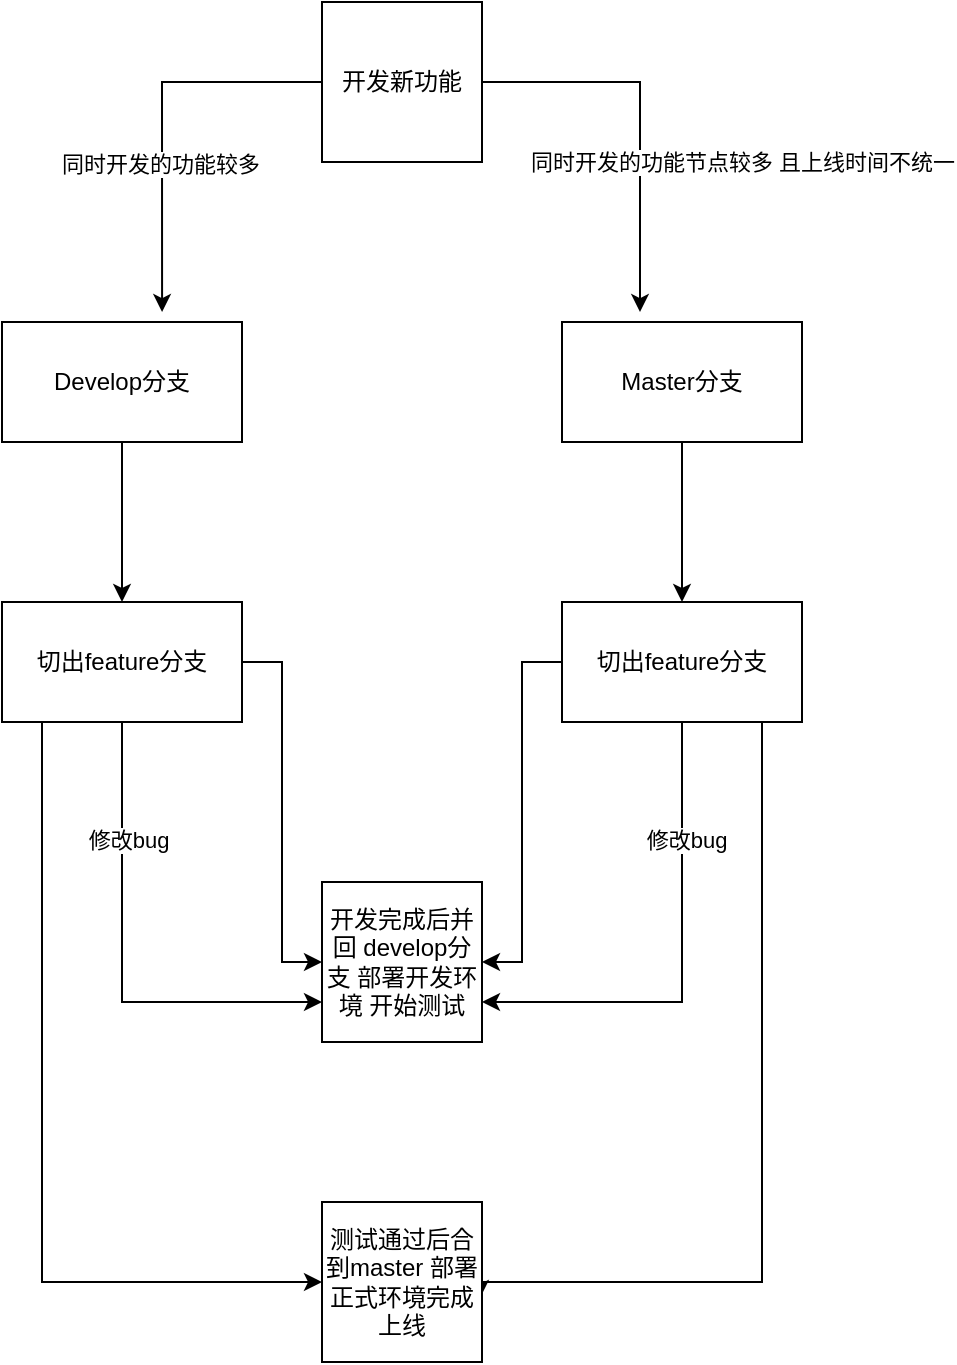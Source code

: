 <mxfile version="13.2.1" type="device" pages="2"><diagram id="cnke-mgNYCSfLbJbG7eN" name="开发新功能"><mxGraphModel dx="946" dy="551" grid="1" gridSize="10" guides="1" tooltips="1" connect="1" arrows="1" fold="1" page="1" pageScale="1" pageWidth="827" pageHeight="1169" math="0" shadow="0"><root><mxCell id="0"/><mxCell id="1" parent="0"/><mxCell id="gq0QSOxpvpKBMa-oGY1Z-18" value="" style="edgeStyle=orthogonalEdgeStyle;rounded=0;orthogonalLoop=1;jettySize=auto;html=1;" edge="1" parent="1" source="gq0QSOxpvpKBMa-oGY1Z-2" target="gq0QSOxpvpKBMa-oGY1Z-17"><mxGeometry relative="1" as="geometry"/></mxCell><mxCell id="gq0QSOxpvpKBMa-oGY1Z-2" value="Master分支" style="rounded=0;whiteSpace=wrap;html=1;" vertex="1" parent="1"><mxGeometry x="480" y="320" width="120" height="60" as="geometry"/></mxCell><mxCell id="gq0QSOxpvpKBMa-oGY1Z-21" value="" style="edgeStyle=orthogonalEdgeStyle;rounded=0;orthogonalLoop=1;jettySize=auto;html=1;entryX=1;entryY=0.5;entryDx=0;entryDy=0;" edge="1" parent="1" source="gq0QSOxpvpKBMa-oGY1Z-17" target="gq0QSOxpvpKBMa-oGY1Z-19"><mxGeometry relative="1" as="geometry"><mxPoint x="540" y="640" as="targetPoint"/></mxGeometry></mxCell><mxCell id="gq0QSOxpvpKBMa-oGY1Z-27" value="" style="edgeStyle=orthogonalEdgeStyle;rounded=0;orthogonalLoop=1;jettySize=auto;html=1;entryX=1;entryY=0.75;entryDx=0;entryDy=0;" edge="1" parent="1" source="gq0QSOxpvpKBMa-oGY1Z-17" target="gq0QSOxpvpKBMa-oGY1Z-19"><mxGeometry relative="1" as="geometry"><mxPoint x="540" y="660" as="targetPoint"/><Array as="points"><mxPoint x="540" y="660"/></Array></mxGeometry></mxCell><mxCell id="gq0QSOxpvpKBMa-oGY1Z-32" value="修改bug" style="edgeLabel;html=1;align=center;verticalAlign=middle;resizable=0;points=[];" vertex="1" connectable="0" parent="gq0QSOxpvpKBMa-oGY1Z-27"><mxGeometry x="-0.508" y="2" relative="1" as="geometry"><mxPoint as="offset"/></mxGeometry></mxCell><mxCell id="gq0QSOxpvpKBMa-oGY1Z-37" value="" style="edgeStyle=orthogonalEdgeStyle;rounded=0;orthogonalLoop=1;jettySize=auto;html=1;entryX=0.988;entryY=0.6;entryDx=0;entryDy=0;entryPerimeter=0;" edge="1" parent="1" source="gq0QSOxpvpKBMa-oGY1Z-17" target="gq0QSOxpvpKBMa-oGY1Z-34"><mxGeometry relative="1" as="geometry"><mxPoint x="680" y="490" as="targetPoint"/><Array as="points"><mxPoint x="580" y="800"/><mxPoint x="439" y="800"/></Array></mxGeometry></mxCell><mxCell id="gq0QSOxpvpKBMa-oGY1Z-17" value="切出feature分支" style="rounded=0;whiteSpace=wrap;html=1;" vertex="1" parent="1"><mxGeometry x="480" y="460" width="120" height="60" as="geometry"/></mxCell><mxCell id="gq0QSOxpvpKBMa-oGY1Z-16" value="" style="edgeStyle=orthogonalEdgeStyle;rounded=0;orthogonalLoop=1;jettySize=auto;html=1;" edge="1" parent="1" source="gq0QSOxpvpKBMa-oGY1Z-3" target="gq0QSOxpvpKBMa-oGY1Z-15"><mxGeometry relative="1" as="geometry"/></mxCell><mxCell id="gq0QSOxpvpKBMa-oGY1Z-3" value="Develop分支" style="rounded=0;whiteSpace=wrap;html=1;" vertex="1" parent="1"><mxGeometry x="200" y="320" width="120" height="60" as="geometry"/></mxCell><mxCell id="gq0QSOxpvpKBMa-oGY1Z-23" value="" style="edgeStyle=orthogonalEdgeStyle;rounded=0;orthogonalLoop=1;jettySize=auto;html=1;entryX=0;entryY=0.5;entryDx=0;entryDy=0;" edge="1" parent="1" source="gq0QSOxpvpKBMa-oGY1Z-15" target="gq0QSOxpvpKBMa-oGY1Z-19"><mxGeometry relative="1" as="geometry"><mxPoint x="260" y="600" as="targetPoint"/></mxGeometry></mxCell><mxCell id="gq0QSOxpvpKBMa-oGY1Z-31" value="" style="edgeStyle=orthogonalEdgeStyle;rounded=0;orthogonalLoop=1;jettySize=auto;html=1;entryX=0;entryY=0.75;entryDx=0;entryDy=0;" edge="1" parent="1" source="gq0QSOxpvpKBMa-oGY1Z-15" target="gq0QSOxpvpKBMa-oGY1Z-19"><mxGeometry relative="1" as="geometry"><mxPoint x="260" y="600" as="targetPoint"/><Array as="points"><mxPoint x="260" y="660"/></Array></mxGeometry></mxCell><mxCell id="gq0QSOxpvpKBMa-oGY1Z-33" value="修改bug" style="edgeLabel;html=1;align=center;verticalAlign=middle;resizable=0;points=[];" vertex="1" connectable="0" parent="gq0QSOxpvpKBMa-oGY1Z-31"><mxGeometry x="-0.508" y="3" relative="1" as="geometry"><mxPoint as="offset"/></mxGeometry></mxCell><mxCell id="gq0QSOxpvpKBMa-oGY1Z-39" value="" style="edgeStyle=orthogonalEdgeStyle;rounded=0;orthogonalLoop=1;jettySize=auto;html=1;entryX=0;entryY=0.5;entryDx=0;entryDy=0;" edge="1" parent="1" source="gq0QSOxpvpKBMa-oGY1Z-15" target="gq0QSOxpvpKBMa-oGY1Z-34"><mxGeometry relative="1" as="geometry"><mxPoint x="130" y="500" as="targetPoint"/><Array as="points"><mxPoint x="220" y="800"/></Array></mxGeometry></mxCell><mxCell id="gq0QSOxpvpKBMa-oGY1Z-15" value="切出feature分支" style="rounded=0;whiteSpace=wrap;html=1;" vertex="1" parent="1"><mxGeometry x="200" y="460" width="120" height="60" as="geometry"/></mxCell><mxCell id="gq0QSOxpvpKBMa-oGY1Z-10" value="" style="edgeStyle=orthogonalEdgeStyle;rounded=0;orthogonalLoop=1;jettySize=auto;html=1;entryX=0.325;entryY=-0.083;entryDx=0;entryDy=0;entryPerimeter=0;" edge="1" parent="1" source="gq0QSOxpvpKBMa-oGY1Z-4" target="gq0QSOxpvpKBMa-oGY1Z-2"><mxGeometry relative="1" as="geometry"><mxPoint x="520" y="200" as="targetPoint"/></mxGeometry></mxCell><mxCell id="gq0QSOxpvpKBMa-oGY1Z-13" value="同时开发的功能节点较多 且上线时间不统一" style="edgeLabel;html=1;align=center;verticalAlign=middle;resizable=0;points=[];" vertex="1" connectable="0" parent="gq0QSOxpvpKBMa-oGY1Z-10"><mxGeometry x="-0.186" y="-40" relative="1" as="geometry"><mxPoint x="91" y="40" as="offset"/></mxGeometry></mxCell><mxCell id="gq0QSOxpvpKBMa-oGY1Z-12" value="" style="edgeStyle=orthogonalEdgeStyle;rounded=0;orthogonalLoop=1;jettySize=auto;html=1;entryX=0.667;entryY=-0.083;entryDx=0;entryDy=0;entryPerimeter=0;" edge="1" parent="1" source="gq0QSOxpvpKBMa-oGY1Z-4" target="gq0QSOxpvpKBMa-oGY1Z-3"><mxGeometry relative="1" as="geometry"><mxPoint x="280" y="200" as="targetPoint"/></mxGeometry></mxCell><mxCell id="gq0QSOxpvpKBMa-oGY1Z-14" value="同时开发的功能较多" style="edgeLabel;html=1;align=center;verticalAlign=middle;resizable=0;points=[];" vertex="1" connectable="0" parent="gq0QSOxpvpKBMa-oGY1Z-12"><mxGeometry x="-0.18" y="41" relative="1" as="geometry"><mxPoint x="-42" y="41" as="offset"/></mxGeometry></mxCell><mxCell id="gq0QSOxpvpKBMa-oGY1Z-4" value="开发新功能" style="whiteSpace=wrap;html=1;aspect=fixed;" vertex="1" parent="1"><mxGeometry x="360" y="160" width="80" height="80" as="geometry"/></mxCell><mxCell id="gq0QSOxpvpKBMa-oGY1Z-19" value="开发完成后并回 develop分支 部署开发环境 开始测试" style="whiteSpace=wrap;html=1;aspect=fixed;" vertex="1" parent="1"><mxGeometry x="360" y="600" width="80" height="80" as="geometry"/></mxCell><mxCell id="gq0QSOxpvpKBMa-oGY1Z-34" value="测试通过后合到master 部署正式环境完成上线" style="whiteSpace=wrap;html=1;aspect=fixed;" vertex="1" parent="1"><mxGeometry x="360" y="760" width="80" height="80" as="geometry"/></mxCell></root></mxGraphModel></diagram><diagram id="BqcEV5T9JQY7LlRsL3C2" name="修改线上bug"><mxGraphModel dx="946" dy="551" grid="1" gridSize="10" guides="1" tooltips="1" connect="1" arrows="1" fold="1" page="1" pageScale="1" pageWidth="827" pageHeight="1169" math="0" shadow="0"><root><mxCell id="BotsOQBswNOVstk-XS3z-0"/><mxCell id="BotsOQBswNOVstk-XS3z-1" parent="BotsOQBswNOVstk-XS3z-0"/><mxCell id="A9EuXKTG_uzjJV0IY87a-3" value="" style="edgeStyle=orthogonalEdgeStyle;rounded=0;orthogonalLoop=1;jettySize=auto;html=1;" edge="1" parent="BotsOQBswNOVstk-XS3z-1" source="A9EuXKTG_uzjJV0IY87a-1" target="A9EuXKTG_uzjJV0IY87a-2"><mxGeometry relative="1" as="geometry"/></mxCell><mxCell id="A9EuXKTG_uzjJV0IY87a-1" value="线上出现bug" style="rounded=0;whiteSpace=wrap;html=1;" vertex="1" parent="BotsOQBswNOVstk-XS3z-1"><mxGeometry x="294" y="50" width="120" height="60" as="geometry"/></mxCell><mxCell id="A9EuXKTG_uzjJV0IY87a-5" value="" style="edgeStyle=orthogonalEdgeStyle;rounded=0;orthogonalLoop=1;jettySize=auto;html=1;" edge="1" parent="BotsOQBswNOVstk-XS3z-1" source="A9EuXKTG_uzjJV0IY87a-2" target="A9EuXKTG_uzjJV0IY87a-4"><mxGeometry relative="1" as="geometry"/></mxCell><mxCell id="A9EuXKTG_uzjJV0IY87a-2" value="从master切出 bug分支" style="rounded=0;whiteSpace=wrap;html=1;" vertex="1" parent="BotsOQBswNOVstk-XS3z-1"><mxGeometry x="294" y="140" width="120" height="60" as="geometry"/></mxCell><mxCell id="A9EuXKTG_uzjJV0IY87a-7" value="" style="edgeStyle=orthogonalEdgeStyle;rounded=0;orthogonalLoop=1;jettySize=auto;html=1;" edge="1" parent="BotsOQBswNOVstk-XS3z-1" source="A9EuXKTG_uzjJV0IY87a-4" target="A9EuXKTG_uzjJV0IY87a-6"><mxGeometry relative="1" as="geometry"/></mxCell><mxCell id="A9EuXKTG_uzjJV0IY87a-4" value="修复后 合入 develop分支" style="rounded=0;whiteSpace=wrap;html=1;" vertex="1" parent="BotsOQBswNOVstk-XS3z-1"><mxGeometry x="294" y="220" width="120" height="60" as="geometry"/></mxCell><mxCell id="A9EuXKTG_uzjJV0IY87a-9" value="" style="edgeStyle=orthogonalEdgeStyle;rounded=0;orthogonalLoop=1;jettySize=auto;html=1;" edge="1" parent="BotsOQBswNOVstk-XS3z-1" source="A9EuXKTG_uzjJV0IY87a-6" target="A9EuXKTG_uzjJV0IY87a-8"><mxGeometry relative="1" as="geometry"/></mxCell><mxCell id="A9EuXKTG_uzjJV0IY87a-6" value="在开发环境验证成功" style="rounded=0;whiteSpace=wrap;html=1;" vertex="1" parent="BotsOQBswNOVstk-XS3z-1"><mxGeometry x="294" y="300" width="120" height="60" as="geometry"/></mxCell><mxCell id="A9EuXKTG_uzjJV0IY87a-8" value="合入master 修复完成" style="rounded=0;whiteSpace=wrap;html=1;" vertex="1" parent="BotsOQBswNOVstk-XS3z-1"><mxGeometry x="294" y="380" width="120" height="60" as="geometry"/></mxCell></root></mxGraphModel></diagram></mxfile>